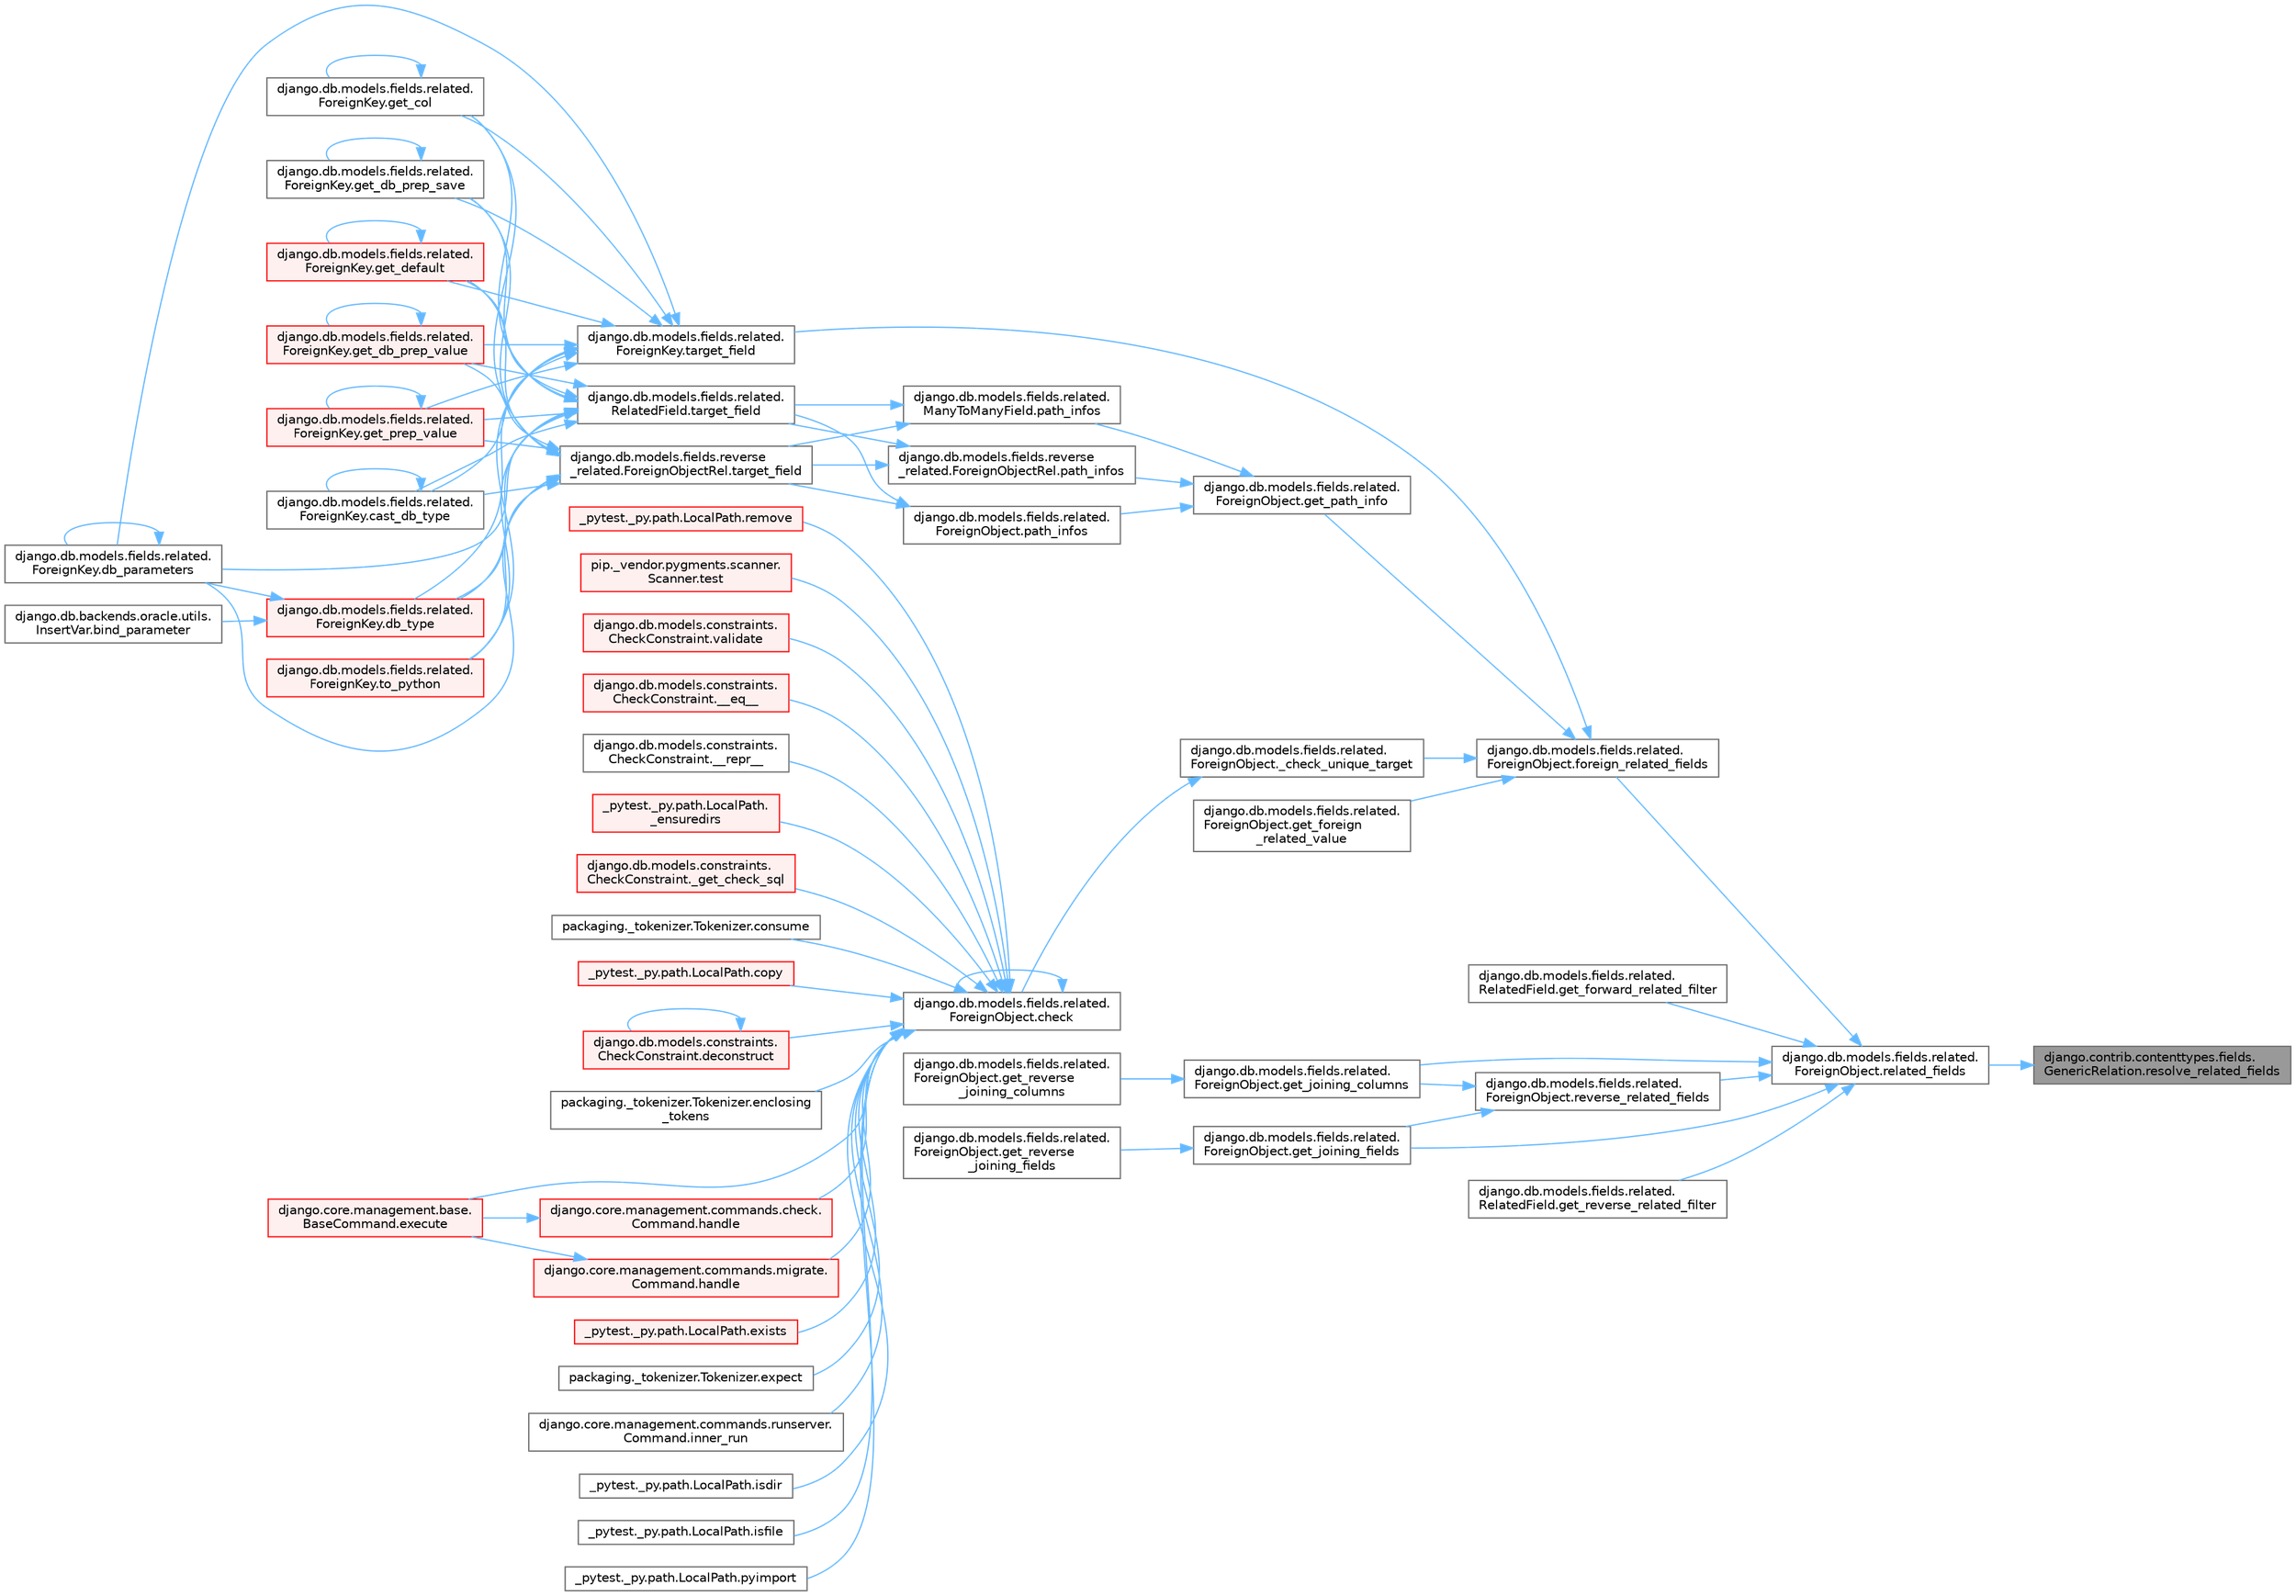 digraph "django.contrib.contenttypes.fields.GenericRelation.resolve_related_fields"
{
 // LATEX_PDF_SIZE
  bgcolor="transparent";
  edge [fontname=Helvetica,fontsize=10,labelfontname=Helvetica,labelfontsize=10];
  node [fontname=Helvetica,fontsize=10,shape=box,height=0.2,width=0.4];
  rankdir="RL";
  Node1 [id="Node000001",label="django.contrib.contenttypes.fields.\lGenericRelation.resolve_related_fields",height=0.2,width=0.4,color="gray40", fillcolor="grey60", style="filled", fontcolor="black",tooltip=" "];
  Node1 -> Node2 [id="edge1_Node000001_Node000002",dir="back",color="steelblue1",style="solid",tooltip=" "];
  Node2 [id="Node000002",label="django.db.models.fields.related.\lForeignObject.related_fields",height=0.2,width=0.4,color="grey40", fillcolor="white", style="filled",URL="$classdjango_1_1db_1_1models_1_1fields_1_1related_1_1_foreign_object.html#a83ea1f2762bb605dc1a20afed5f14ac2",tooltip=" "];
  Node2 -> Node3 [id="edge2_Node000002_Node000003",dir="back",color="steelblue1",style="solid",tooltip=" "];
  Node3 [id="Node000003",label="django.db.models.fields.related.\lForeignObject.foreign_related_fields",height=0.2,width=0.4,color="grey40", fillcolor="white", style="filled",URL="$classdjango_1_1db_1_1models_1_1fields_1_1related_1_1_foreign_object.html#a28345034b37f1edef0755f1082ddc871",tooltip=" "];
  Node3 -> Node4 [id="edge3_Node000003_Node000004",dir="back",color="steelblue1",style="solid",tooltip=" "];
  Node4 [id="Node000004",label="django.db.models.fields.related.\lForeignObject._check_unique_target",height=0.2,width=0.4,color="grey40", fillcolor="white", style="filled",URL="$classdjango_1_1db_1_1models_1_1fields_1_1related_1_1_foreign_object.html#a4ed492942d8b8e2da8d7e9e49f7726e2",tooltip=" "];
  Node4 -> Node5 [id="edge4_Node000004_Node000005",dir="back",color="steelblue1",style="solid",tooltip=" "];
  Node5 [id="Node000005",label="django.db.models.fields.related.\lForeignObject.check",height=0.2,width=0.4,color="grey40", fillcolor="white", style="filled",URL="$classdjango_1_1db_1_1models_1_1fields_1_1related_1_1_foreign_object.html#a3f86b34db6a0c837940fd06a738f8874",tooltip=" "];
  Node5 -> Node6 [id="edge5_Node000005_Node000006",dir="back",color="steelblue1",style="solid",tooltip=" "];
  Node6 [id="Node000006",label="django.db.models.constraints.\lCheckConstraint.__eq__",height=0.2,width=0.4,color="red", fillcolor="#FFF0F0", style="filled",URL="$classdjango_1_1db_1_1models_1_1constraints_1_1_check_constraint.html#a55875a553e53009967129f8b8a269475",tooltip=" "];
  Node5 -> Node15 [id="edge6_Node000005_Node000015",dir="back",color="steelblue1",style="solid",tooltip=" "];
  Node15 [id="Node000015",label="django.db.models.constraints.\lCheckConstraint.__repr__",height=0.2,width=0.4,color="grey40", fillcolor="white", style="filled",URL="$classdjango_1_1db_1_1models_1_1constraints_1_1_check_constraint.html#a5ee1e990e7235f77706fa7da45651b5f",tooltip=" "];
  Node5 -> Node16 [id="edge7_Node000005_Node000016",dir="back",color="steelblue1",style="solid",tooltip=" "];
  Node16 [id="Node000016",label="_pytest._py.path.LocalPath.\l_ensuredirs",height=0.2,width=0.4,color="red", fillcolor="#FFF0F0", style="filled",URL="$class__pytest_1_1__py_1_1path_1_1_local_path.html#a0fa56f7616aa9008fbda709b5bd46302",tooltip=" "];
  Node5 -> Node743 [id="edge8_Node000005_Node000743",dir="back",color="steelblue1",style="solid",tooltip=" "];
  Node743 [id="Node000743",label="django.db.models.constraints.\lCheckConstraint._get_check_sql",height=0.2,width=0.4,color="red", fillcolor="#FFF0F0", style="filled",URL="$classdjango_1_1db_1_1models_1_1constraints_1_1_check_constraint.html#ab552e7a1f32342445fc3de884f6602fa",tooltip=" "];
  Node5 -> Node5 [id="edge9_Node000005_Node000005",dir="back",color="steelblue1",style="solid",tooltip=" "];
  Node5 -> Node731 [id="edge10_Node000005_Node000731",dir="back",color="steelblue1",style="solid",tooltip=" "];
  Node731 [id="Node000731",label="packaging._tokenizer.Tokenizer.consume",height=0.2,width=0.4,color="grey40", fillcolor="white", style="filled",URL="$classpackaging_1_1__tokenizer_1_1_tokenizer.html#aff74eaccaae690982aaaba5cb9a4d051",tooltip=" "];
  Node5 -> Node18 [id="edge11_Node000005_Node000018",dir="back",color="steelblue1",style="solid",tooltip=" "];
  Node18 [id="Node000018",label="_pytest._py.path.LocalPath.copy",height=0.2,width=0.4,color="red", fillcolor="#FFF0F0", style="filled",URL="$class__pytest_1_1__py_1_1path_1_1_local_path.html#a9eeecae0b90a7147e6bf23d6ea8fc6c0",tooltip=" "];
  Node5 -> Node746 [id="edge12_Node000005_Node000746",dir="back",color="steelblue1",style="solid",tooltip=" "];
  Node746 [id="Node000746",label="django.db.models.constraints.\lCheckConstraint.deconstruct",height=0.2,width=0.4,color="red", fillcolor="#FFF0F0", style="filled",URL="$classdjango_1_1db_1_1models_1_1constraints_1_1_check_constraint.html#ac92574d84d50d54d9cffa5abb756b970",tooltip=" "];
  Node746 -> Node746 [id="edge13_Node000746_Node000746",dir="back",color="steelblue1",style="solid",tooltip=" "];
  Node5 -> Node747 [id="edge14_Node000005_Node000747",dir="back",color="steelblue1",style="solid",tooltip=" "];
  Node747 [id="Node000747",label="packaging._tokenizer.Tokenizer.enclosing\l_tokens",height=0.2,width=0.4,color="grey40", fillcolor="white", style="filled",URL="$classpackaging_1_1__tokenizer_1_1_tokenizer.html#a27f8cfa7a5ed91e0cba1923b9b18da3d",tooltip=" "];
  Node5 -> Node748 [id="edge15_Node000005_Node000748",dir="back",color="steelblue1",style="solid",tooltip=" "];
  Node748 [id="Node000748",label="django.core.management.base.\lBaseCommand.execute",height=0.2,width=0.4,color="red", fillcolor="#FFF0F0", style="filled",URL="$classdjango_1_1core_1_1management_1_1base_1_1_base_command.html#a5621c1fb51be6a2deff6777d90c25ee0",tooltip=" "];
  Node5 -> Node749 [id="edge16_Node000005_Node000749",dir="back",color="steelblue1",style="solid",tooltip=" "];
  Node749 [id="Node000749",label="_pytest._py.path.LocalPath.exists",height=0.2,width=0.4,color="red", fillcolor="#FFF0F0", style="filled",URL="$class__pytest_1_1__py_1_1path_1_1_local_path.html#a3fbaec6b6f93562fa73a23530e92d148",tooltip=" "];
  Node5 -> Node750 [id="edge17_Node000005_Node000750",dir="back",color="steelblue1",style="solid",tooltip=" "];
  Node750 [id="Node000750",label="packaging._tokenizer.Tokenizer.expect",height=0.2,width=0.4,color="grey40", fillcolor="white", style="filled",URL="$classpackaging_1_1__tokenizer_1_1_tokenizer.html#a151b21b99f387eddd422cd0dcf2064dd",tooltip=" "];
  Node5 -> Node751 [id="edge18_Node000005_Node000751",dir="back",color="steelblue1",style="solid",tooltip=" "];
  Node751 [id="Node000751",label="django.core.management.commands.check.\lCommand.handle",height=0.2,width=0.4,color="red", fillcolor="#FFF0F0", style="filled",URL="$classdjango_1_1core_1_1management_1_1commands_1_1check_1_1_command.html#a4170f8ebcb94254dfffabf874e7c8a37",tooltip=" "];
  Node751 -> Node748 [id="edge19_Node000751_Node000748",dir="back",color="steelblue1",style="solid",tooltip=" "];
  Node5 -> Node881 [id="edge20_Node000005_Node000881",dir="back",color="steelblue1",style="solid",tooltip=" "];
  Node881 [id="Node000881",label="django.core.management.commands.migrate.\lCommand.handle",height=0.2,width=0.4,color="red", fillcolor="#FFF0F0", style="filled",URL="$classdjango_1_1core_1_1management_1_1commands_1_1migrate_1_1_command.html#a659ec347367471d5c828fc3520ebc0fa",tooltip=" "];
  Node881 -> Node748 [id="edge21_Node000881_Node000748",dir="back",color="steelblue1",style="solid",tooltip=" "];
  Node5 -> Node986 [id="edge22_Node000005_Node000986",dir="back",color="steelblue1",style="solid",tooltip=" "];
  Node986 [id="Node000986",label="django.core.management.commands.runserver.\lCommand.inner_run",height=0.2,width=0.4,color="grey40", fillcolor="white", style="filled",URL="$classdjango_1_1core_1_1management_1_1commands_1_1runserver_1_1_command.html#acfb4f8a23c7de4b2d14ba1acbe99e76c",tooltip=" "];
  Node5 -> Node1011 [id="edge23_Node000005_Node001011",dir="back",color="steelblue1",style="solid",tooltip=" "];
  Node1011 [id="Node001011",label="_pytest._py.path.LocalPath.isdir",height=0.2,width=0.4,color="grey40", fillcolor="white", style="filled",URL="$class__pytest_1_1__py_1_1path_1_1_local_path.html#a72eece012fd05a880c867add66eee8ed",tooltip=" "];
  Node5 -> Node1012 [id="edge24_Node000005_Node001012",dir="back",color="steelblue1",style="solid",tooltip=" "];
  Node1012 [id="Node001012",label="_pytest._py.path.LocalPath.isfile",height=0.2,width=0.4,color="grey40", fillcolor="white", style="filled",URL="$class__pytest_1_1__py_1_1path_1_1_local_path.html#a497c5830417224b5ca601bc706ed40fc",tooltip=" "];
  Node5 -> Node1013 [id="edge25_Node000005_Node001013",dir="back",color="steelblue1",style="solid",tooltip=" "];
  Node1013 [id="Node001013",label="_pytest._py.path.LocalPath.pyimport",height=0.2,width=0.4,color="grey40", fillcolor="white", style="filled",URL="$class__pytest_1_1__py_1_1path_1_1_local_path.html#aaf2fbd0a1a8554d138b60c28ca682b75",tooltip=" "];
  Node5 -> Node1014 [id="edge26_Node000005_Node001014",dir="back",color="steelblue1",style="solid",tooltip=" "];
  Node1014 [id="Node001014",label="_pytest._py.path.LocalPath.remove",height=0.2,width=0.4,color="red", fillcolor="#FFF0F0", style="filled",URL="$class__pytest_1_1__py_1_1path_1_1_local_path.html#ab03c51c4d1c02d97ecc0249f7d270d2c",tooltip=" "];
  Node5 -> Node1022 [id="edge27_Node000005_Node001022",dir="back",color="steelblue1",style="solid",tooltip=" "];
  Node1022 [id="Node001022",label="pip._vendor.pygments.scanner.\lScanner.test",height=0.2,width=0.4,color="red", fillcolor="#FFF0F0", style="filled",URL="$classpip_1_1__vendor_1_1pygments_1_1scanner_1_1_scanner.html#a6b521090362821e85c40252b24f39a1c",tooltip=" "];
  Node5 -> Node1024 [id="edge28_Node000005_Node001024",dir="back",color="steelblue1",style="solid",tooltip=" "];
  Node1024 [id="Node001024",label="django.db.models.constraints.\lCheckConstraint.validate",height=0.2,width=0.4,color="red", fillcolor="#FFF0F0", style="filled",URL="$classdjango_1_1db_1_1models_1_1constraints_1_1_check_constraint.html#a0c49f2501ccbac5b7ff5d6bd42ee916a",tooltip=" "];
  Node3 -> Node3173 [id="edge29_Node000003_Node003173",dir="back",color="steelblue1",style="solid",tooltip=" "];
  Node3173 [id="Node003173",label="django.db.models.fields.related.\lForeignObject.get_foreign\l_related_value",height=0.2,width=0.4,color="grey40", fillcolor="white", style="filled",URL="$classdjango_1_1db_1_1models_1_1fields_1_1related_1_1_foreign_object.html#add5a783987db73381e6d4fc07f15f296",tooltip=" "];
  Node3 -> Node2831 [id="edge30_Node000003_Node002831",dir="back",color="steelblue1",style="solid",tooltip=" "];
  Node2831 [id="Node002831",label="django.db.models.fields.related.\lForeignObject.get_path_info",height=0.2,width=0.4,color="grey40", fillcolor="white", style="filled",URL="$classdjango_1_1db_1_1models_1_1fields_1_1related_1_1_foreign_object.html#ae8b2304b4814473492f1c086d66d35b4",tooltip=" "];
  Node2831 -> Node2714 [id="edge31_Node002831_Node002714",dir="back",color="steelblue1",style="solid",tooltip=" "];
  Node2714 [id="Node002714",label="django.db.models.fields.related.\lForeignObject.path_infos",height=0.2,width=0.4,color="grey40", fillcolor="white", style="filled",URL="$classdjango_1_1db_1_1models_1_1fields_1_1related_1_1_foreign_object.html#ac56ab05ff73c3c6f75ac759097d4fda3",tooltip=" "];
  Node2714 -> Node2715 [id="edge32_Node002714_Node002715",dir="back",color="steelblue1",style="solid",tooltip=" "];
  Node2715 [id="Node002715",label="django.db.models.fields.related.\lRelatedField.target_field",height=0.2,width=0.4,color="grey40", fillcolor="white", style="filled",URL="$classdjango_1_1db_1_1models_1_1fields_1_1related_1_1_related_field.html#a029cbf99ddd23283da034c80861467df",tooltip=" "];
  Node2715 -> Node2716 [id="edge33_Node002715_Node002716",dir="back",color="steelblue1",style="solid",tooltip=" "];
  Node2716 [id="Node002716",label="django.db.models.fields.related.\lForeignKey.cast_db_type",height=0.2,width=0.4,color="grey40", fillcolor="white", style="filled",URL="$classdjango_1_1db_1_1models_1_1fields_1_1related_1_1_foreign_key.html#afa6127a4afad5ad58f3cc095411c807c",tooltip=" "];
  Node2716 -> Node2716 [id="edge34_Node002716_Node002716",dir="back",color="steelblue1",style="solid",tooltip=" "];
  Node2715 -> Node1037 [id="edge35_Node002715_Node001037",dir="back",color="steelblue1",style="solid",tooltip=" "];
  Node1037 [id="Node001037",label="django.db.models.fields.related.\lForeignKey.db_parameters",height=0.2,width=0.4,color="grey40", fillcolor="white", style="filled",URL="$classdjango_1_1db_1_1models_1_1fields_1_1related_1_1_foreign_key.html#a9bb6e97f2ec3c5d303511a5b8f06f372",tooltip=" "];
  Node1037 -> Node1037 [id="edge36_Node001037_Node001037",dir="back",color="steelblue1",style="solid",tooltip=" "];
  Node2715 -> Node2717 [id="edge37_Node002715_Node002717",dir="back",color="steelblue1",style="solid",tooltip=" "];
  Node2717 [id="Node002717",label="django.db.models.fields.related.\lForeignKey.db_type",height=0.2,width=0.4,color="red", fillcolor="#FFF0F0", style="filled",URL="$classdjango_1_1db_1_1models_1_1fields_1_1related_1_1_foreign_key.html#ae18f933ab8dbe059650fbfeb19ceff97",tooltip=" "];
  Node2717 -> Node1039 [id="edge38_Node002717_Node001039",dir="back",color="steelblue1",style="solid",tooltip=" "];
  Node1039 [id="Node001039",label="django.db.backends.oracle.utils.\lInsertVar.bind_parameter",height=0.2,width=0.4,color="grey40", fillcolor="white", style="filled",URL="$classdjango_1_1db_1_1backends_1_1oracle_1_1utils_1_1_insert_var.html#a6a28fbfb5b953ce33e18cecc2d679ae0",tooltip=" "];
  Node2717 -> Node1037 [id="edge39_Node002717_Node001037",dir="back",color="steelblue1",style="solid",tooltip=" "];
  Node2715 -> Node2718 [id="edge40_Node002715_Node002718",dir="back",color="steelblue1",style="solid",tooltip=" "];
  Node2718 [id="Node002718",label="django.db.models.fields.related.\lForeignKey.get_col",height=0.2,width=0.4,color="grey40", fillcolor="white", style="filled",URL="$classdjango_1_1db_1_1models_1_1fields_1_1related_1_1_foreign_key.html#ac25426452a798ecddc7124eeea142235",tooltip=" "];
  Node2718 -> Node2718 [id="edge41_Node002718_Node002718",dir="back",color="steelblue1",style="solid",tooltip=" "];
  Node2715 -> Node2719 [id="edge42_Node002715_Node002719",dir="back",color="steelblue1",style="solid",tooltip=" "];
  Node2719 [id="Node002719",label="django.db.models.fields.related.\lForeignKey.get_db_prep_save",height=0.2,width=0.4,color="grey40", fillcolor="white", style="filled",URL="$classdjango_1_1db_1_1models_1_1fields_1_1related_1_1_foreign_key.html#a834be582dca2f9e9f9f76175e85784b8",tooltip=" "];
  Node2719 -> Node2719 [id="edge43_Node002719_Node002719",dir="back",color="steelblue1",style="solid",tooltip=" "];
  Node2715 -> Node2720 [id="edge44_Node002715_Node002720",dir="back",color="steelblue1",style="solid",tooltip=" "];
  Node2720 [id="Node002720",label="django.db.models.fields.related.\lForeignKey.get_db_prep_value",height=0.2,width=0.4,color="red", fillcolor="#FFF0F0", style="filled",URL="$classdjango_1_1db_1_1models_1_1fields_1_1related_1_1_foreign_key.html#a969cd73da211d4bd83cb874fd3507e9f",tooltip=" "];
  Node2720 -> Node2720 [id="edge45_Node002720_Node002720",dir="back",color="steelblue1",style="solid",tooltip=" "];
  Node2715 -> Node2721 [id="edge46_Node002715_Node002721",dir="back",color="steelblue1",style="solid",tooltip=" "];
  Node2721 [id="Node002721",label="django.db.models.fields.related.\lForeignKey.get_default",height=0.2,width=0.4,color="red", fillcolor="#FFF0F0", style="filled",URL="$classdjango_1_1db_1_1models_1_1fields_1_1related_1_1_foreign_key.html#ae5acaba7c9c6c2b46a8ccae9d760d247",tooltip=" "];
  Node2721 -> Node2721 [id="edge47_Node002721_Node002721",dir="back",color="steelblue1",style="solid",tooltip=" "];
  Node2715 -> Node2723 [id="edge48_Node002715_Node002723",dir="back",color="steelblue1",style="solid",tooltip=" "];
  Node2723 [id="Node002723",label="django.db.models.fields.related.\lForeignKey.get_prep_value",height=0.2,width=0.4,color="red", fillcolor="#FFF0F0", style="filled",URL="$classdjango_1_1db_1_1models_1_1fields_1_1related_1_1_foreign_key.html#a378a951ff4be6f40df598f0b1d4c214e",tooltip=" "];
  Node2723 -> Node2723 [id="edge49_Node002723_Node002723",dir="back",color="steelblue1",style="solid",tooltip=" "];
  Node2715 -> Node2724 [id="edge50_Node002715_Node002724",dir="back",color="steelblue1",style="solid",tooltip=" "];
  Node2724 [id="Node002724",label="django.db.models.fields.related.\lForeignKey.to_python",height=0.2,width=0.4,color="red", fillcolor="#FFF0F0", style="filled",URL="$classdjango_1_1db_1_1models_1_1fields_1_1related_1_1_foreign_key.html#aeb79ec9107f1511eca2fc20b374f1fc1",tooltip=" "];
  Node2714 -> Node2740 [id="edge51_Node002714_Node002740",dir="back",color="steelblue1",style="solid",tooltip=" "];
  Node2740 [id="Node002740",label="django.db.models.fields.reverse\l_related.ForeignObjectRel.target_field",height=0.2,width=0.4,color="grey40", fillcolor="white", style="filled",URL="$classdjango_1_1db_1_1models_1_1fields_1_1reverse__related_1_1_foreign_object_rel.html#aad1e27532acd88708c6ef63e1eb944a6",tooltip=" "];
  Node2740 -> Node2716 [id="edge52_Node002740_Node002716",dir="back",color="steelblue1",style="solid",tooltip=" "];
  Node2740 -> Node1037 [id="edge53_Node002740_Node001037",dir="back",color="steelblue1",style="solid",tooltip=" "];
  Node2740 -> Node2717 [id="edge54_Node002740_Node002717",dir="back",color="steelblue1",style="solid",tooltip=" "];
  Node2740 -> Node2718 [id="edge55_Node002740_Node002718",dir="back",color="steelblue1",style="solid",tooltip=" "];
  Node2740 -> Node2719 [id="edge56_Node002740_Node002719",dir="back",color="steelblue1",style="solid",tooltip=" "];
  Node2740 -> Node2720 [id="edge57_Node002740_Node002720",dir="back",color="steelblue1",style="solid",tooltip=" "];
  Node2740 -> Node2721 [id="edge58_Node002740_Node002721",dir="back",color="steelblue1",style="solid",tooltip=" "];
  Node2740 -> Node2723 [id="edge59_Node002740_Node002723",dir="back",color="steelblue1",style="solid",tooltip=" "];
  Node2740 -> Node2724 [id="edge60_Node002740_Node002724",dir="back",color="steelblue1",style="solid",tooltip=" "];
  Node2831 -> Node2741 [id="edge61_Node002831_Node002741",dir="back",color="steelblue1",style="solid",tooltip=" "];
  Node2741 [id="Node002741",label="django.db.models.fields.related.\lManyToManyField.path_infos",height=0.2,width=0.4,color="grey40", fillcolor="white", style="filled",URL="$classdjango_1_1db_1_1models_1_1fields_1_1related_1_1_many_to_many_field.html#afde16207bf35abf3eff89094087b3010",tooltip=" "];
  Node2741 -> Node2715 [id="edge62_Node002741_Node002715",dir="back",color="steelblue1",style="solid",tooltip=" "];
  Node2741 -> Node2740 [id="edge63_Node002741_Node002740",dir="back",color="steelblue1",style="solid",tooltip=" "];
  Node2831 -> Node2742 [id="edge64_Node002831_Node002742",dir="back",color="steelblue1",style="solid",tooltip=" "];
  Node2742 [id="Node002742",label="django.db.models.fields.reverse\l_related.ForeignObjectRel.path_infos",height=0.2,width=0.4,color="grey40", fillcolor="white", style="filled",URL="$classdjango_1_1db_1_1models_1_1fields_1_1reverse__related_1_1_foreign_object_rel.html#a9de088635d49893f812a20db0e2de831",tooltip=" "];
  Node2742 -> Node2715 [id="edge65_Node002742_Node002715",dir="back",color="steelblue1",style="solid",tooltip=" "];
  Node2742 -> Node2740 [id="edge66_Node002742_Node002740",dir="back",color="steelblue1",style="solid",tooltip=" "];
  Node3 -> Node3174 [id="edge67_Node000003_Node003174",dir="back",color="steelblue1",style="solid",tooltip=" "];
  Node3174 [id="Node003174",label="django.db.models.fields.related.\lForeignKey.target_field",height=0.2,width=0.4,color="grey40", fillcolor="white", style="filled",URL="$classdjango_1_1db_1_1models_1_1fields_1_1related_1_1_foreign_key.html#a7e98ceb17ffd4d2e7db7204947ecf3f4",tooltip=" "];
  Node3174 -> Node2716 [id="edge68_Node003174_Node002716",dir="back",color="steelblue1",style="solid",tooltip=" "];
  Node3174 -> Node1037 [id="edge69_Node003174_Node001037",dir="back",color="steelblue1",style="solid",tooltip=" "];
  Node3174 -> Node2717 [id="edge70_Node003174_Node002717",dir="back",color="steelblue1",style="solid",tooltip=" "];
  Node3174 -> Node2718 [id="edge71_Node003174_Node002718",dir="back",color="steelblue1",style="solid",tooltip=" "];
  Node3174 -> Node2719 [id="edge72_Node003174_Node002719",dir="back",color="steelblue1",style="solid",tooltip=" "];
  Node3174 -> Node2720 [id="edge73_Node003174_Node002720",dir="back",color="steelblue1",style="solid",tooltip=" "];
  Node3174 -> Node2721 [id="edge74_Node003174_Node002721",dir="back",color="steelblue1",style="solid",tooltip=" "];
  Node3174 -> Node2723 [id="edge75_Node003174_Node002723",dir="back",color="steelblue1",style="solid",tooltip=" "];
  Node3174 -> Node2724 [id="edge76_Node003174_Node002724",dir="back",color="steelblue1",style="solid",tooltip=" "];
  Node2 -> Node1722 [id="edge77_Node000002_Node001722",dir="back",color="steelblue1",style="solid",tooltip=" "];
  Node1722 [id="Node001722",label="django.db.models.fields.related.\lRelatedField.get_forward_related_filter",height=0.2,width=0.4,color="grey40", fillcolor="white", style="filled",URL="$classdjango_1_1db_1_1models_1_1fields_1_1related_1_1_related_field.html#a7e5199daf9a1ca863cb58708bd45360a",tooltip=" "];
  Node2 -> Node3175 [id="edge78_Node000002_Node003175",dir="back",color="steelblue1",style="solid",tooltip=" "];
  Node3175 [id="Node003175",label="django.db.models.fields.related.\lForeignObject.get_joining_columns",height=0.2,width=0.4,color="grey40", fillcolor="white", style="filled",URL="$classdjango_1_1db_1_1models_1_1fields_1_1related_1_1_foreign_object.html#aba4261e4a6f37da28f2ffa01416bbc55",tooltip=" "];
  Node3175 -> Node2700 [id="edge79_Node003175_Node002700",dir="back",color="steelblue1",style="solid",tooltip=" "];
  Node2700 [id="Node002700",label="django.db.models.fields.related.\lForeignObject.get_reverse\l_joining_columns",height=0.2,width=0.4,color="grey40", fillcolor="white", style="filled",URL="$classdjango_1_1db_1_1models_1_1fields_1_1related_1_1_foreign_object.html#ac11143a3d368dc3abf8fd616a9d8fc97",tooltip=" "];
  Node2 -> Node3176 [id="edge80_Node000002_Node003176",dir="back",color="steelblue1",style="solid",tooltip=" "];
  Node3176 [id="Node003176",label="django.db.models.fields.related.\lForeignObject.get_joining_fields",height=0.2,width=0.4,color="grey40", fillcolor="white", style="filled",URL="$classdjango_1_1db_1_1models_1_1fields_1_1related_1_1_foreign_object.html#a9bdc2aaa9426c8845fe8521f0f61de16",tooltip=" "];
  Node3176 -> Node2702 [id="edge81_Node003176_Node002702",dir="back",color="steelblue1",style="solid",tooltip=" "];
  Node2702 [id="Node002702",label="django.db.models.fields.related.\lForeignObject.get_reverse\l_joining_fields",height=0.2,width=0.4,color="grey40", fillcolor="white", style="filled",URL="$classdjango_1_1db_1_1models_1_1fields_1_1related_1_1_foreign_object.html#adf3acaf2623a4d99b1812bbddbca866e",tooltip=" "];
  Node2 -> Node3177 [id="edge82_Node000002_Node003177",dir="back",color="steelblue1",style="solid",tooltip=" "];
  Node3177 [id="Node003177",label="django.db.models.fields.related.\lRelatedField.get_reverse_related_filter",height=0.2,width=0.4,color="grey40", fillcolor="white", style="filled",URL="$classdjango_1_1db_1_1models_1_1fields_1_1related_1_1_related_field.html#a35a6ac0eab60cdd247540c4ed635a119",tooltip=" "];
  Node2 -> Node3178 [id="edge83_Node000002_Node003178",dir="back",color="steelblue1",style="solid",tooltip=" "];
  Node3178 [id="Node003178",label="django.db.models.fields.related.\lForeignObject.reverse_related_fields",height=0.2,width=0.4,color="grey40", fillcolor="white", style="filled",URL="$classdjango_1_1db_1_1models_1_1fields_1_1related_1_1_foreign_object.html#a8a49f7e7b11b302959b7c03da3f00f83",tooltip=" "];
  Node3178 -> Node3175 [id="edge84_Node003178_Node003175",dir="back",color="steelblue1",style="solid",tooltip=" "];
  Node3178 -> Node3176 [id="edge85_Node003178_Node003176",dir="back",color="steelblue1",style="solid",tooltip=" "];
}

